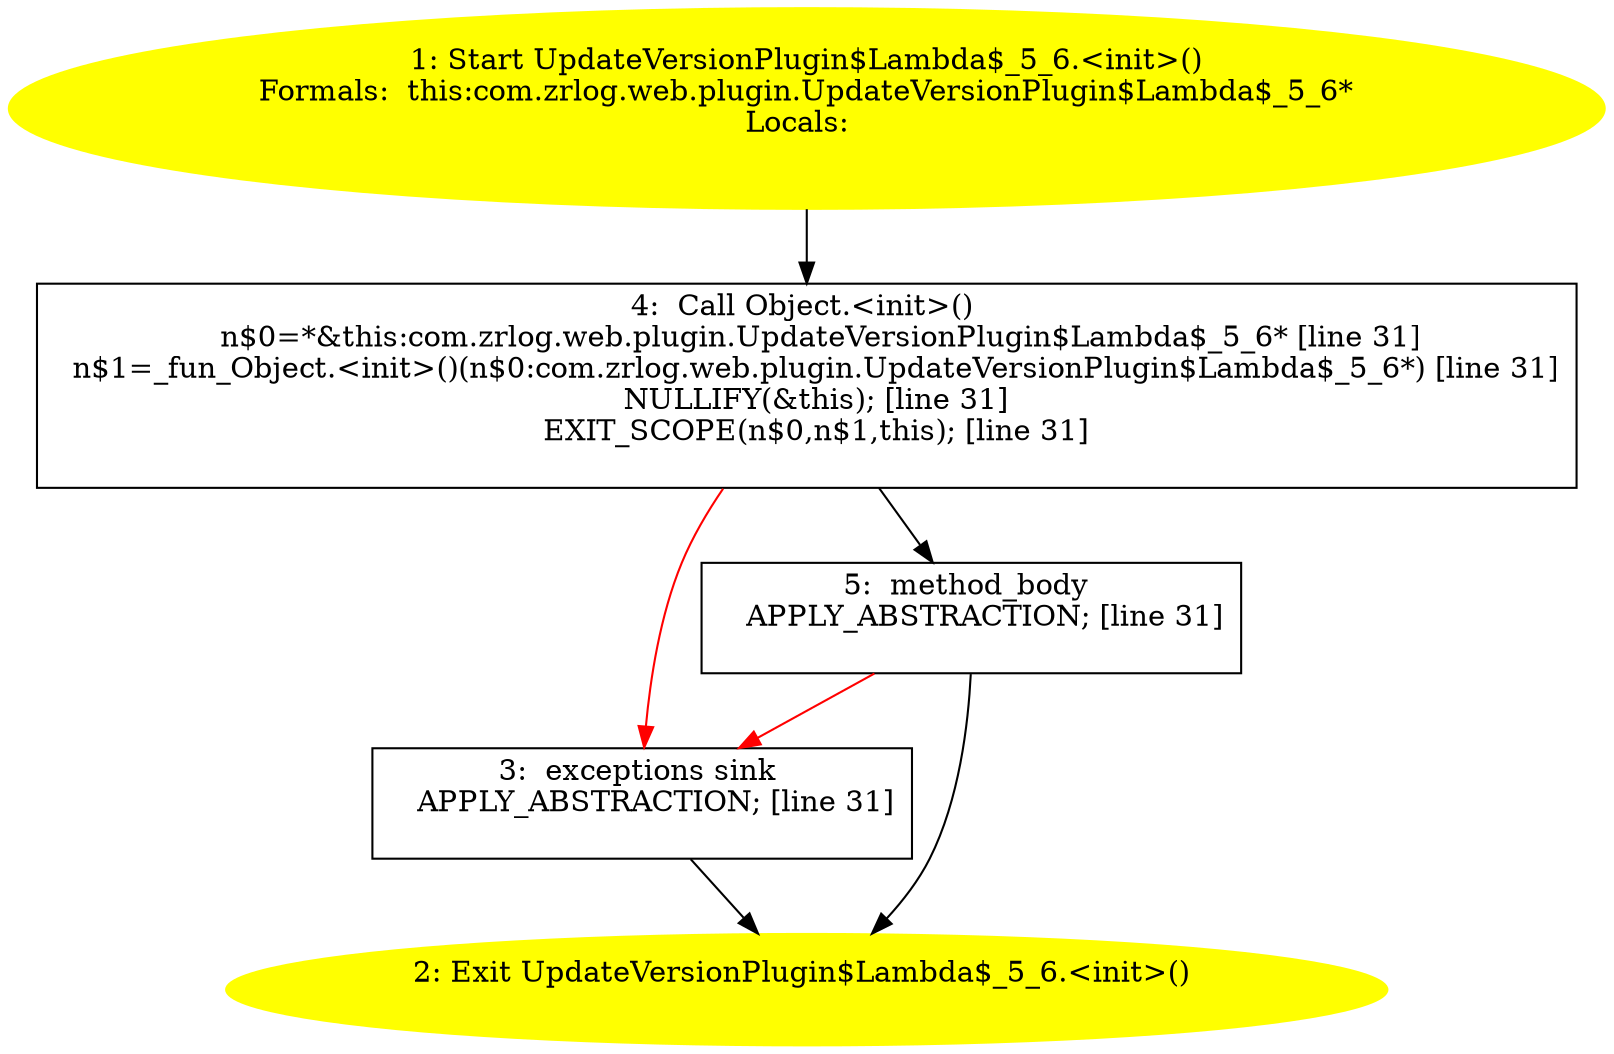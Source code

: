 /* @generated */
digraph cfg {
"com.zrlog.web.plugin.UpdateVersionPlugin$Lambda$_5_6.<init>().eca7d3dfc5e243a38c36602fbda3c477_1" [label="1: Start UpdateVersionPlugin$Lambda$_5_6.<init>()\nFormals:  this:com.zrlog.web.plugin.UpdateVersionPlugin$Lambda$_5_6*\nLocals:  \n  " color=yellow style=filled]
	

	 "com.zrlog.web.plugin.UpdateVersionPlugin$Lambda$_5_6.<init>().eca7d3dfc5e243a38c36602fbda3c477_1" -> "com.zrlog.web.plugin.UpdateVersionPlugin$Lambda$_5_6.<init>().eca7d3dfc5e243a38c36602fbda3c477_4" ;
"com.zrlog.web.plugin.UpdateVersionPlugin$Lambda$_5_6.<init>().eca7d3dfc5e243a38c36602fbda3c477_2" [label="2: Exit UpdateVersionPlugin$Lambda$_5_6.<init>() \n  " color=yellow style=filled]
	

"com.zrlog.web.plugin.UpdateVersionPlugin$Lambda$_5_6.<init>().eca7d3dfc5e243a38c36602fbda3c477_3" [label="3:  exceptions sink \n   APPLY_ABSTRACTION; [line 31]\n " shape="box"]
	

	 "com.zrlog.web.plugin.UpdateVersionPlugin$Lambda$_5_6.<init>().eca7d3dfc5e243a38c36602fbda3c477_3" -> "com.zrlog.web.plugin.UpdateVersionPlugin$Lambda$_5_6.<init>().eca7d3dfc5e243a38c36602fbda3c477_2" ;
"com.zrlog.web.plugin.UpdateVersionPlugin$Lambda$_5_6.<init>().eca7d3dfc5e243a38c36602fbda3c477_4" [label="4:  Call Object.<init>() \n   n$0=*&this:com.zrlog.web.plugin.UpdateVersionPlugin$Lambda$_5_6* [line 31]\n  n$1=_fun_Object.<init>()(n$0:com.zrlog.web.plugin.UpdateVersionPlugin$Lambda$_5_6*) [line 31]\n  NULLIFY(&this); [line 31]\n  EXIT_SCOPE(n$0,n$1,this); [line 31]\n " shape="box"]
	

	 "com.zrlog.web.plugin.UpdateVersionPlugin$Lambda$_5_6.<init>().eca7d3dfc5e243a38c36602fbda3c477_4" -> "com.zrlog.web.plugin.UpdateVersionPlugin$Lambda$_5_6.<init>().eca7d3dfc5e243a38c36602fbda3c477_5" ;
	 "com.zrlog.web.plugin.UpdateVersionPlugin$Lambda$_5_6.<init>().eca7d3dfc5e243a38c36602fbda3c477_4" -> "com.zrlog.web.plugin.UpdateVersionPlugin$Lambda$_5_6.<init>().eca7d3dfc5e243a38c36602fbda3c477_3" [color="red" ];
"com.zrlog.web.plugin.UpdateVersionPlugin$Lambda$_5_6.<init>().eca7d3dfc5e243a38c36602fbda3c477_5" [label="5:  method_body \n   APPLY_ABSTRACTION; [line 31]\n " shape="box"]
	

	 "com.zrlog.web.plugin.UpdateVersionPlugin$Lambda$_5_6.<init>().eca7d3dfc5e243a38c36602fbda3c477_5" -> "com.zrlog.web.plugin.UpdateVersionPlugin$Lambda$_5_6.<init>().eca7d3dfc5e243a38c36602fbda3c477_2" ;
	 "com.zrlog.web.plugin.UpdateVersionPlugin$Lambda$_5_6.<init>().eca7d3dfc5e243a38c36602fbda3c477_5" -> "com.zrlog.web.plugin.UpdateVersionPlugin$Lambda$_5_6.<init>().eca7d3dfc5e243a38c36602fbda3c477_3" [color="red" ];
}
